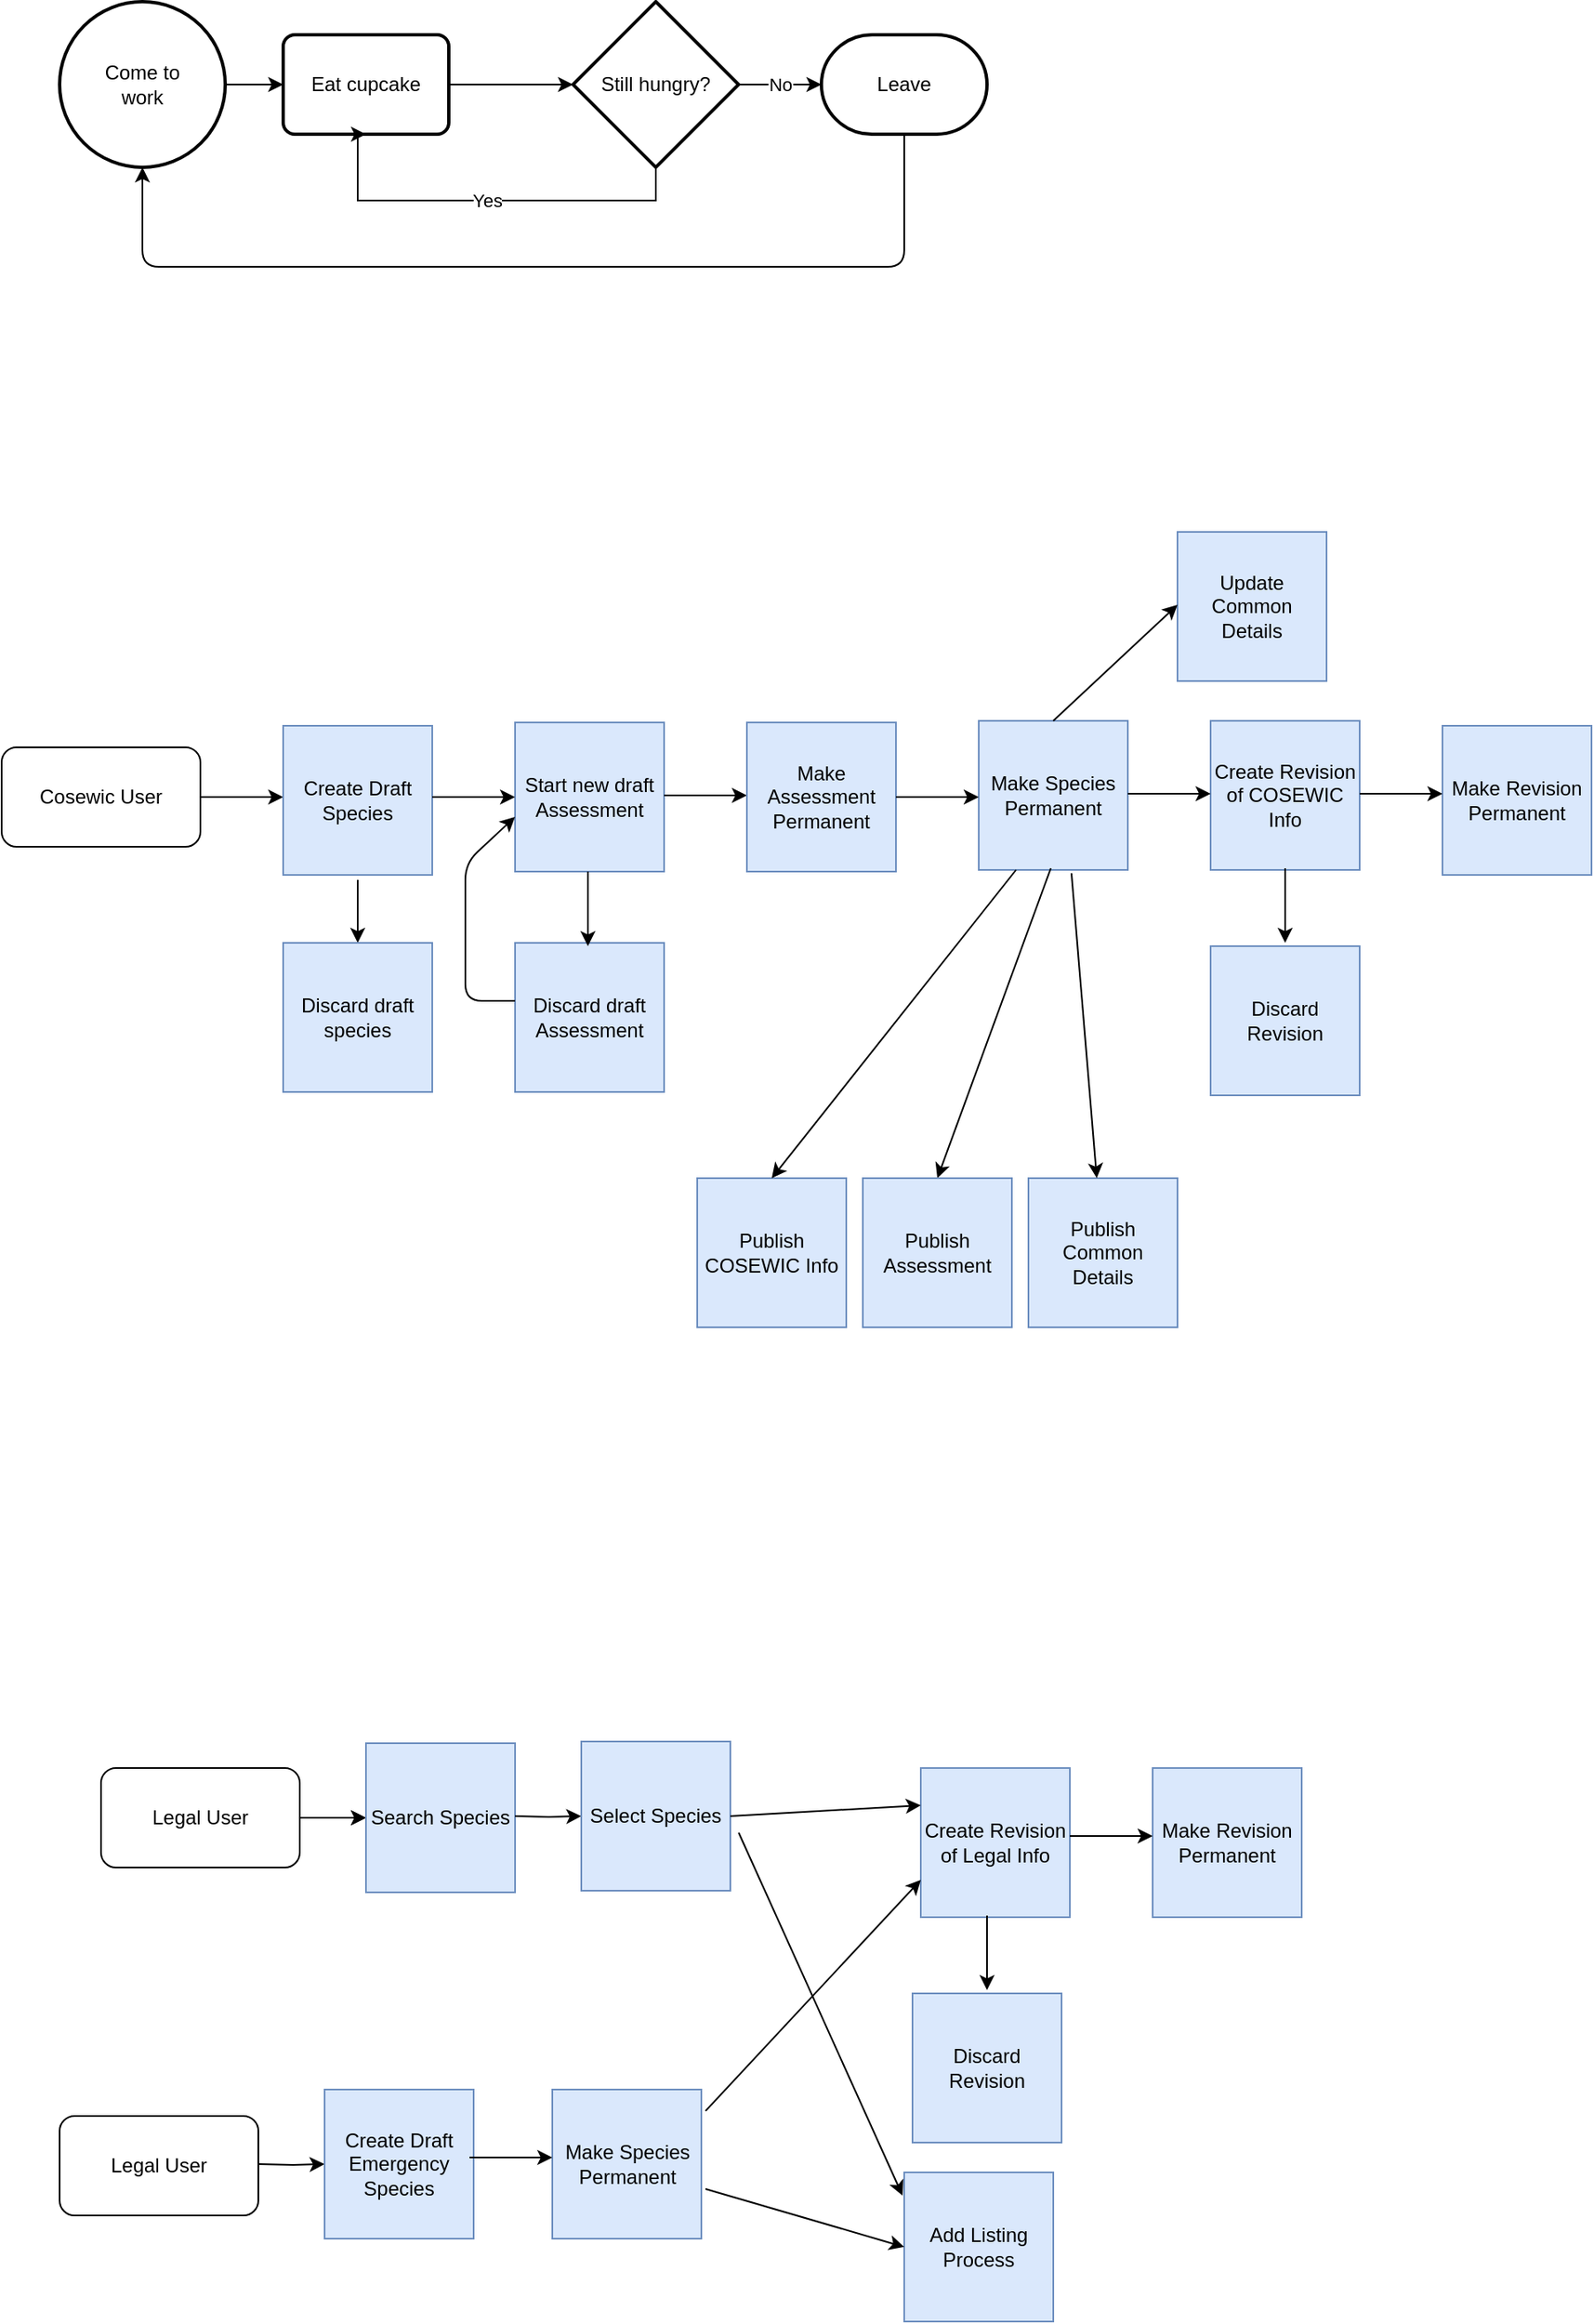 <mxfile version="12.3.0" type="github" pages="1">
  <diagram name="Page-1" id="c7558073-3199-34d8-9f00-42111426c3f3">
    <mxGraphModel dx="3631" dy="1134" grid="1" gridSize="10" guides="1" tooltips="1" connect="1" arrows="1" fold="1" page="1" pageScale="1" pageWidth="1600" pageHeight="1200" background="#ffffff" math="0" shadow="0">
      <root>
        <mxCell id="0"/>
        <mxCell id="1" parent="0"/>
        <mxCell id="E1cjcMC4RDlBIDP7sY1C-115" value="Come to &lt;br&gt;work" style="strokeWidth=2;html=1;shape=mxgraph.flowchart.start_2;whiteSpace=wrap;" parent="1" vertex="1">
          <mxGeometry x="-1365" y="120" width="100" height="100" as="geometry"/>
        </mxCell>
        <mxCell id="E1cjcMC4RDlBIDP7sY1C-116" value="Leave" style="strokeWidth=2;html=1;shape=mxgraph.flowchart.terminator;whiteSpace=wrap;" parent="1" vertex="1">
          <mxGeometry x="-905" y="140" width="100" height="60" as="geometry"/>
        </mxCell>
        <mxCell id="tL9PczSeXtMjVQ5EPy2s-9" value="" style="edgeStyle=orthogonalEdgeStyle;rounded=0;orthogonalLoop=1;jettySize=auto;html=1;" parent="1" source="E1cjcMC4RDlBIDP7sY1C-117" target="tL9PczSeXtMjVQ5EPy2s-1" edge="1">
          <mxGeometry relative="1" as="geometry"/>
        </mxCell>
        <mxCell id="E1cjcMC4RDlBIDP7sY1C-117" value="Eat cupcake" style="rounded=1;whiteSpace=wrap;html=1;absoluteArcSize=1;arcSize=14;strokeWidth=2;" parent="1" vertex="1">
          <mxGeometry x="-1230" y="140" width="100" height="60" as="geometry"/>
        </mxCell>
        <mxCell id="E1cjcMC4RDlBIDP7sY1C-118" value="" style="endArrow=classic;html=1;entryX=0;entryY=0.5;entryDx=0;entryDy=0;" parent="1" source="E1cjcMC4RDlBIDP7sY1C-115" target="E1cjcMC4RDlBIDP7sY1C-117" edge="1">
          <mxGeometry width="50" height="50" relative="1" as="geometry">
            <mxPoint x="-1295" y="220" as="sourcePoint"/>
            <mxPoint x="-1245" y="170" as="targetPoint"/>
          </mxGeometry>
        </mxCell>
        <mxCell id="jn9xSUYISPLA68ydeZet-104" value="" style="endArrow=classic;html=1;entryX=0.5;entryY=1;entryDx=0;entryDy=0;entryPerimeter=0;exitX=0.5;exitY=1;exitDx=0;exitDy=0;exitPerimeter=0;" parent="1" source="E1cjcMC4RDlBIDP7sY1C-116" target="E1cjcMC4RDlBIDP7sY1C-115" edge="1">
          <mxGeometry width="50" height="50" relative="1" as="geometry">
            <mxPoint x="-995" y="165" as="sourcePoint"/>
            <mxPoint x="-1285" y="350" as="targetPoint"/>
            <Array as="points">
              <mxPoint x="-855" y="280"/>
              <mxPoint x="-1025" y="280"/>
              <mxPoint x="-1315" y="280"/>
            </Array>
          </mxGeometry>
        </mxCell>
        <mxCell id="tL9PczSeXtMjVQ5EPy2s-7" value="Yes" style="edgeStyle=orthogonalEdgeStyle;rounded=0;orthogonalLoop=1;jettySize=auto;html=1;entryX=0.5;entryY=1;entryDx=0;entryDy=0;" parent="1" source="tL9PczSeXtMjVQ5EPy2s-1" target="E1cjcMC4RDlBIDP7sY1C-117" edge="1">
          <mxGeometry relative="1" as="geometry">
            <mxPoint x="-1185" y="250" as="targetPoint"/>
            <Array as="points">
              <mxPoint x="-1005" y="240"/>
              <mxPoint x="-1185" y="240"/>
              <mxPoint x="-1185" y="200"/>
            </Array>
          </mxGeometry>
        </mxCell>
        <mxCell id="tL9PczSeXtMjVQ5EPy2s-10" value="No" style="edgeStyle=orthogonalEdgeStyle;rounded=0;orthogonalLoop=1;jettySize=auto;html=1;" parent="1" source="tL9PczSeXtMjVQ5EPy2s-1" target="E1cjcMC4RDlBIDP7sY1C-116" edge="1">
          <mxGeometry relative="1" as="geometry"/>
        </mxCell>
        <mxCell id="tL9PczSeXtMjVQ5EPy2s-1" value="Still hungry?" style="strokeWidth=2;html=1;shape=mxgraph.flowchart.decision;whiteSpace=wrap;" parent="1" vertex="1">
          <mxGeometry x="-1055" y="120" width="100" height="100" as="geometry"/>
        </mxCell>
        <mxCell id="K9Jv4syfFlTt1CtUerWt-1" value="Cosewic User" style="rounded=1;whiteSpace=wrap;html=1;" parent="1" vertex="1">
          <mxGeometry x="-1400" y="570" width="120" height="60" as="geometry"/>
        </mxCell>
        <mxCell id="K9Jv4syfFlTt1CtUerWt-2" value="" style="endArrow=classic;html=1;exitX=1;exitY=0.5;exitDx=0;exitDy=0;" parent="1" edge="1">
          <mxGeometry width="50" height="50" relative="1" as="geometry">
            <mxPoint x="-1280" y="600" as="sourcePoint"/>
            <mxPoint x="-1230" y="600" as="targetPoint"/>
          </mxGeometry>
        </mxCell>
        <mxCell id="K9Jv4syfFlTt1CtUerWt-3" value="Create Draft Species" style="whiteSpace=wrap;html=1;aspect=fixed;fillColor=#dae8fc;strokeColor=#6c8ebf;" parent="1" vertex="1">
          <mxGeometry x="-1230" y="557" width="90" height="90" as="geometry"/>
        </mxCell>
        <mxCell id="K9Jv4syfFlTt1CtUerWt-6" value="Start new draft Assessment" style="whiteSpace=wrap;html=1;aspect=fixed;fillColor=#dae8fc;strokeColor=#6c8ebf;" parent="1" vertex="1">
          <mxGeometry x="-1090" y="555" width="90" height="90" as="geometry"/>
        </mxCell>
        <mxCell id="K9Jv4syfFlTt1CtUerWt-7" value="" style="endArrow=classic;html=1;exitX=1;exitY=0.5;exitDx=0;exitDy=0;" parent="1" edge="1">
          <mxGeometry width="50" height="50" relative="1" as="geometry">
            <mxPoint x="-1140" y="600" as="sourcePoint"/>
            <mxPoint x="-1090" y="600" as="targetPoint"/>
          </mxGeometry>
        </mxCell>
        <mxCell id="K9Jv4syfFlTt1CtUerWt-8" value="" style="endArrow=classic;html=1;exitX=1;exitY=0.5;exitDx=0;exitDy=0;" parent="1" edge="1">
          <mxGeometry width="50" height="50" relative="1" as="geometry">
            <mxPoint x="-1000" y="599" as="sourcePoint"/>
            <mxPoint x="-950" y="599" as="targetPoint"/>
          </mxGeometry>
        </mxCell>
        <mxCell id="K9Jv4syfFlTt1CtUerWt-9" value="Make Assessment Permanent" style="whiteSpace=wrap;html=1;aspect=fixed;fillColor=#dae8fc;strokeColor=#6c8ebf;" parent="1" vertex="1">
          <mxGeometry x="-950" y="555" width="90" height="90" as="geometry"/>
        </mxCell>
        <mxCell id="K9Jv4syfFlTt1CtUerWt-10" value="Make Species Permanent" style="whiteSpace=wrap;html=1;aspect=fixed;fillColor=#dae8fc;strokeColor=#6c8ebf;" parent="1" vertex="1">
          <mxGeometry x="-810" y="554" width="90" height="90" as="geometry"/>
        </mxCell>
        <mxCell id="K9Jv4syfFlTt1CtUerWt-11" value="" style="endArrow=classic;html=1;exitX=1;exitY=0.5;exitDx=0;exitDy=0;" parent="1" edge="1">
          <mxGeometry width="50" height="50" relative="1" as="geometry">
            <mxPoint x="-860" y="600" as="sourcePoint"/>
            <mxPoint x="-810" y="600" as="targetPoint"/>
          </mxGeometry>
        </mxCell>
        <mxCell id="K9Jv4syfFlTt1CtUerWt-12" value="" style="endArrow=classic;html=1;" parent="1" target="K9Jv4syfFlTt1CtUerWt-13" edge="1">
          <mxGeometry width="50" height="50" relative="1" as="geometry">
            <mxPoint x="-1185" y="650" as="sourcePoint"/>
            <mxPoint x="-1186" y="685" as="targetPoint"/>
          </mxGeometry>
        </mxCell>
        <mxCell id="K9Jv4syfFlTt1CtUerWt-13" value="Discard draft species" style="whiteSpace=wrap;html=1;aspect=fixed;fillColor=#dae8fc;strokeColor=#6c8ebf;" parent="1" vertex="1">
          <mxGeometry x="-1230" y="688" width="90" height="90" as="geometry"/>
        </mxCell>
        <mxCell id="K9Jv4syfFlTt1CtUerWt-17" value="Discard draft Assessment" style="whiteSpace=wrap;html=1;aspect=fixed;fillColor=#dae8fc;strokeColor=#6c8ebf;" parent="1" vertex="1">
          <mxGeometry x="-1090" y="688" width="90" height="90" as="geometry"/>
        </mxCell>
        <mxCell id="K9Jv4syfFlTt1CtUerWt-19" value="" style="endArrow=classic;html=1;" parent="1" edge="1">
          <mxGeometry width="50" height="50" relative="1" as="geometry">
            <mxPoint x="-1046" y="645" as="sourcePoint"/>
            <mxPoint x="-1046" y="690" as="targetPoint"/>
          </mxGeometry>
        </mxCell>
        <mxCell id="K9Jv4syfFlTt1CtUerWt-20" value="" style="endArrow=classic;html=1;exitX=0;exitY=0.5;exitDx=0;exitDy=0;entryX=0;entryY=0.633;entryDx=0;entryDy=0;entryPerimeter=0;" parent="1" target="K9Jv4syfFlTt1CtUerWt-6" edge="1">
          <mxGeometry width="50" height="50" relative="1" as="geometry">
            <mxPoint x="-1090" y="723" as="sourcePoint"/>
            <mxPoint x="-1090" y="600" as="targetPoint"/>
            <Array as="points">
              <mxPoint x="-1120" y="723"/>
              <mxPoint x="-1120" y="640"/>
            </Array>
          </mxGeometry>
        </mxCell>
        <mxCell id="K9Jv4syfFlTt1CtUerWt-21" value="Create Revision of COSEWIC Info" style="whiteSpace=wrap;html=1;aspect=fixed;fillColor=#dae8fc;strokeColor=#6c8ebf;" parent="1" vertex="1">
          <mxGeometry x="-670" y="554" width="90" height="90" as="geometry"/>
        </mxCell>
        <mxCell id="K9Jv4syfFlTt1CtUerWt-22" value="" style="endArrow=classic;html=1;exitX=1;exitY=0.5;exitDx=0;exitDy=0;" parent="1" edge="1">
          <mxGeometry width="50" height="50" relative="1" as="geometry">
            <mxPoint x="-720" y="598" as="sourcePoint"/>
            <mxPoint x="-670" y="598" as="targetPoint"/>
          </mxGeometry>
        </mxCell>
        <mxCell id="K9Jv4syfFlTt1CtUerWt-23" value="Discard Revision" style="whiteSpace=wrap;html=1;aspect=fixed;fillColor=#dae8fc;strokeColor=#6c8ebf;" parent="1" vertex="1">
          <mxGeometry x="-670" y="690" width="90" height="90" as="geometry"/>
        </mxCell>
        <mxCell id="K9Jv4syfFlTt1CtUerWt-24" value="" style="endArrow=classic;html=1;" parent="1" edge="1">
          <mxGeometry width="50" height="50" relative="1" as="geometry">
            <mxPoint x="-625" y="643" as="sourcePoint"/>
            <mxPoint x="-625" y="688" as="targetPoint"/>
          </mxGeometry>
        </mxCell>
        <mxCell id="K9Jv4syfFlTt1CtUerWt-25" value="Make Revision Permanent" style="whiteSpace=wrap;html=1;aspect=fixed;fillColor=#dae8fc;strokeColor=#6c8ebf;" parent="1" vertex="1">
          <mxGeometry x="-530" y="557" width="90" height="90" as="geometry"/>
        </mxCell>
        <mxCell id="K9Jv4syfFlTt1CtUerWt-26" value="" style="endArrow=classic;html=1;exitX=1;exitY=0.5;exitDx=0;exitDy=0;" parent="1" edge="1">
          <mxGeometry width="50" height="50" relative="1" as="geometry">
            <mxPoint x="-580" y="598" as="sourcePoint"/>
            <mxPoint x="-530" y="598" as="targetPoint"/>
          </mxGeometry>
        </mxCell>
        <mxCell id="K9Jv4syfFlTt1CtUerWt-27" value="" style="endArrow=classic;html=1;entryX=0.5;entryY=0;entryDx=0;entryDy=0;" parent="1" target="K9Jv4syfFlTt1CtUerWt-28" edge="1">
          <mxGeometry width="50" height="50" relative="1" as="geometry">
            <mxPoint x="-766.5" y="643" as="sourcePoint"/>
            <mxPoint x="-766" y="820" as="targetPoint"/>
          </mxGeometry>
        </mxCell>
        <mxCell id="K9Jv4syfFlTt1CtUerWt-28" value="Publish Assessment" style="whiteSpace=wrap;html=1;aspect=fixed;fillColor=#dae8fc;strokeColor=#6c8ebf;" parent="1" vertex="1">
          <mxGeometry x="-880" y="830" width="90" height="90" as="geometry"/>
        </mxCell>
        <mxCell id="K9Jv4syfFlTt1CtUerWt-29" value="Publish COSEWIC Info" style="whiteSpace=wrap;html=1;aspect=fixed;fillColor=#dae8fc;strokeColor=#6c8ebf;" parent="1" vertex="1">
          <mxGeometry x="-980" y="830" width="90" height="90" as="geometry"/>
        </mxCell>
        <mxCell id="K9Jv4syfFlTt1CtUerWt-30" value="" style="endArrow=classic;html=1;entryX=0.5;entryY=0;entryDx=0;entryDy=0;exitX=0.25;exitY=1;exitDx=0;exitDy=0;" parent="1" source="K9Jv4syfFlTt1CtUerWt-10" target="K9Jv4syfFlTt1CtUerWt-29" edge="1">
          <mxGeometry width="50" height="50" relative="1" as="geometry">
            <mxPoint x="-756.5" y="653" as="sourcePoint"/>
            <mxPoint x="-695" y="830" as="targetPoint"/>
          </mxGeometry>
        </mxCell>
        <mxCell id="K9Jv4syfFlTt1CtUerWt-32" value="" style="endArrow=classic;html=1;" parent="1" edge="1">
          <mxGeometry width="50" height="50" relative="1" as="geometry">
            <mxPoint x="-1220" y="1216" as="sourcePoint"/>
            <mxPoint x="-1180" y="1216" as="targetPoint"/>
          </mxGeometry>
        </mxCell>
        <mxCell id="K9Jv4syfFlTt1CtUerWt-37" value="" style="edgeStyle=orthogonalEdgeStyle;rounded=0;orthogonalLoop=1;jettySize=auto;html=1;" parent="1" source="K9Jv4syfFlTt1CtUerWt-33" target="K9Jv4syfFlTt1CtUerWt-34" edge="1">
          <mxGeometry relative="1" as="geometry"/>
        </mxCell>
        <mxCell id="K9Jv4syfFlTt1CtUerWt-33" value="Legal User" style="rounded=1;whiteSpace=wrap;html=1;" parent="1" vertex="1">
          <mxGeometry x="-1340" y="1186" width="120" height="60" as="geometry"/>
        </mxCell>
        <mxCell id="K9Jv4syfFlTt1CtUerWt-34" value="Search Species" style="whiteSpace=wrap;html=1;aspect=fixed;fillColor=#dae8fc;strokeColor=#6c8ebf;" parent="1" vertex="1">
          <mxGeometry x="-1180" y="1171" width="90" height="90" as="geometry"/>
        </mxCell>
        <mxCell id="K9Jv4syfFlTt1CtUerWt-38" value="" style="edgeStyle=orthogonalEdgeStyle;rounded=0;orthogonalLoop=1;jettySize=auto;html=1;" parent="1" edge="1">
          <mxGeometry relative="1" as="geometry">
            <mxPoint x="-1090" y="1215" as="sourcePoint"/>
            <mxPoint x="-1050" y="1215" as="targetPoint"/>
          </mxGeometry>
        </mxCell>
        <mxCell id="K9Jv4syfFlTt1CtUerWt-39" value="Select Species" style="whiteSpace=wrap;html=1;aspect=fixed;fillColor=#dae8fc;strokeColor=#6c8ebf;" parent="1" vertex="1">
          <mxGeometry x="-1050" y="1170" width="90" height="90" as="geometry"/>
        </mxCell>
        <mxCell id="K9Jv4syfFlTt1CtUerWt-41" value="Create Revision of Legal Info" style="whiteSpace=wrap;html=1;aspect=fixed;fillColor=#dae8fc;strokeColor=#6c8ebf;" parent="1" vertex="1">
          <mxGeometry x="-845" y="1186" width="90" height="90" as="geometry"/>
        </mxCell>
        <mxCell id="K9Jv4syfFlTt1CtUerWt-42" value="Update Common Details" style="whiteSpace=wrap;html=1;aspect=fixed;fillColor=#dae8fc;strokeColor=#6c8ebf;" parent="1" vertex="1">
          <mxGeometry x="-690" y="440" width="90" height="90" as="geometry"/>
        </mxCell>
        <mxCell id="K9Jv4syfFlTt1CtUerWt-43" value="" style="endArrow=classic;html=1;exitX=0.5;exitY=0;exitDx=0;exitDy=0;" parent="1" source="K9Jv4syfFlTt1CtUerWt-10" edge="1">
          <mxGeometry width="50" height="50" relative="1" as="geometry">
            <mxPoint x="-740" y="484" as="sourcePoint"/>
            <mxPoint x="-690" y="484" as="targetPoint"/>
          </mxGeometry>
        </mxCell>
        <mxCell id="K9Jv4syfFlTt1CtUerWt-44" value="Publish Common Details" style="whiteSpace=wrap;html=1;aspect=fixed;fillColor=#dae8fc;strokeColor=#6c8ebf;" parent="1" vertex="1">
          <mxGeometry x="-780" y="830" width="90" height="90" as="geometry"/>
        </mxCell>
        <mxCell id="K9Jv4syfFlTt1CtUerWt-45" value="" style="endArrow=classic;html=1;exitX=0.622;exitY=1.022;exitDx=0;exitDy=0;exitPerimeter=0;" parent="1" source="K9Jv4syfFlTt1CtUerWt-10" target="K9Jv4syfFlTt1CtUerWt-44" edge="1">
          <mxGeometry width="50" height="50" relative="1" as="geometry">
            <mxPoint x="-756.5" y="653" as="sourcePoint"/>
            <mxPoint x="-825" y="840" as="targetPoint"/>
          </mxGeometry>
        </mxCell>
        <mxCell id="K9Jv4syfFlTt1CtUerWt-46" value="Make Revision Permanent" style="whiteSpace=wrap;html=1;aspect=fixed;fillColor=#dae8fc;strokeColor=#6c8ebf;" parent="1" vertex="1">
          <mxGeometry x="-705" y="1186" width="90" height="90" as="geometry"/>
        </mxCell>
        <mxCell id="K9Jv4syfFlTt1CtUerWt-47" value="" style="endArrow=classic;html=1;exitX=1;exitY=0.5;exitDx=0;exitDy=0;" parent="1" edge="1">
          <mxGeometry width="50" height="50" relative="1" as="geometry">
            <mxPoint x="-755" y="1227" as="sourcePoint"/>
            <mxPoint x="-705" y="1227" as="targetPoint"/>
          </mxGeometry>
        </mxCell>
        <mxCell id="K9Jv4syfFlTt1CtUerWt-48" value="Discard Revision" style="whiteSpace=wrap;html=1;aspect=fixed;fillColor=#dae8fc;strokeColor=#6c8ebf;" parent="1" vertex="1">
          <mxGeometry x="-850" y="1322" width="90" height="90" as="geometry"/>
        </mxCell>
        <mxCell id="K9Jv4syfFlTt1CtUerWt-49" value="" style="endArrow=classic;html=1;" parent="1" edge="1">
          <mxGeometry width="50" height="50" relative="1" as="geometry">
            <mxPoint x="-805" y="1275" as="sourcePoint"/>
            <mxPoint x="-805" y="1320" as="targetPoint"/>
          </mxGeometry>
        </mxCell>
        <mxCell id="K9Jv4syfFlTt1CtUerWt-50" value="Legal User" style="rounded=1;whiteSpace=wrap;html=1;" parent="1" vertex="1">
          <mxGeometry x="-1365" y="1396" width="120" height="60" as="geometry"/>
        </mxCell>
        <mxCell id="K9Jv4syfFlTt1CtUerWt-52" value="" style="edgeStyle=orthogonalEdgeStyle;rounded=0;orthogonalLoop=1;jettySize=auto;html=1;" parent="1" target="K9Jv4syfFlTt1CtUerWt-53" edge="1">
          <mxGeometry relative="1" as="geometry">
            <mxPoint x="-1245" y="1425" as="sourcePoint"/>
          </mxGeometry>
        </mxCell>
        <mxCell id="K9Jv4syfFlTt1CtUerWt-53" value="Create Draft Emergency Species" style="whiteSpace=wrap;html=1;aspect=fixed;fillColor=#dae8fc;strokeColor=#6c8ebf;" parent="1" vertex="1">
          <mxGeometry x="-1205" y="1380" width="90" height="90" as="geometry"/>
        </mxCell>
        <mxCell id="K9Jv4syfFlTt1CtUerWt-54" value="Make Species Permanent" style="whiteSpace=wrap;html=1;aspect=fixed;fillColor=#dae8fc;strokeColor=#6c8ebf;" parent="1" vertex="1">
          <mxGeometry x="-1067.5" y="1380" width="90" height="90" as="geometry"/>
        </mxCell>
        <mxCell id="K9Jv4syfFlTt1CtUerWt-55" value="" style="endArrow=classic;html=1;exitX=1;exitY=0.5;exitDx=0;exitDy=0;" parent="1" edge="1">
          <mxGeometry width="50" height="50" relative="1" as="geometry">
            <mxPoint x="-1117.5" y="1421" as="sourcePoint"/>
            <mxPoint x="-1067.5" y="1421" as="targetPoint"/>
          </mxGeometry>
        </mxCell>
        <mxCell id="K9Jv4syfFlTt1CtUerWt-56" value="" style="endArrow=classic;html=1;entryX=0;entryY=0.75;entryDx=0;entryDy=0;exitX=1.028;exitY=0.144;exitDx=0;exitDy=0;exitPerimeter=0;" parent="1" source="K9Jv4syfFlTt1CtUerWt-54" target="K9Jv4syfFlTt1CtUerWt-41" edge="1">
          <mxGeometry width="50" height="50" relative="1" as="geometry">
            <mxPoint x="-1595" y="1490" as="sourcePoint"/>
            <mxPoint x="-1545" y="1440" as="targetPoint"/>
          </mxGeometry>
        </mxCell>
        <mxCell id="K9Jv4syfFlTt1CtUerWt-57" value="" style="endArrow=classic;html=1;exitX=1;exitY=0.5;exitDx=0;exitDy=0;entryX=0;entryY=0.25;entryDx=0;entryDy=0;" parent="1" source="K9Jv4syfFlTt1CtUerWt-39" target="K9Jv4syfFlTt1CtUerWt-41" edge="1">
          <mxGeometry width="50" height="50" relative="1" as="geometry">
            <mxPoint x="-964.98" y="1402.96" as="sourcePoint"/>
            <mxPoint x="-905" y="1260" as="targetPoint"/>
          </mxGeometry>
        </mxCell>
        <mxCell id="K9Jv4syfFlTt1CtUerWt-59" value="Add Listing Process" style="whiteSpace=wrap;html=1;aspect=fixed;fillColor=#dae8fc;strokeColor=#6c8ebf;" parent="1" vertex="1">
          <mxGeometry x="-855" y="1430" width="90" height="90" as="geometry"/>
        </mxCell>
        <mxCell id="K9Jv4syfFlTt1CtUerWt-60" value="" style="endArrow=classic;html=1;exitX=1.056;exitY=0.611;exitDx=0;exitDy=0;entryX=-0.011;entryY=0.156;entryDx=0;entryDy=0;exitPerimeter=0;entryPerimeter=0;" parent="1" source="K9Jv4syfFlTt1CtUerWt-39" target="K9Jv4syfFlTt1CtUerWt-59" edge="1">
          <mxGeometry width="50" height="50" relative="1" as="geometry">
            <mxPoint x="-950" y="1225" as="sourcePoint"/>
            <mxPoint x="-835" y="1218.5" as="targetPoint"/>
          </mxGeometry>
        </mxCell>
        <mxCell id="K9Jv4syfFlTt1CtUerWt-61" value="" style="endArrow=classic;html=1;entryX=0;entryY=0.5;entryDx=0;entryDy=0;" parent="1" target="K9Jv4syfFlTt1CtUerWt-59" edge="1">
          <mxGeometry width="50" height="50" relative="1" as="geometry">
            <mxPoint x="-975" y="1440" as="sourcePoint"/>
            <mxPoint x="-835" y="1263.5" as="targetPoint"/>
          </mxGeometry>
        </mxCell>
      </root>
    </mxGraphModel>
  </diagram>
</mxfile>
